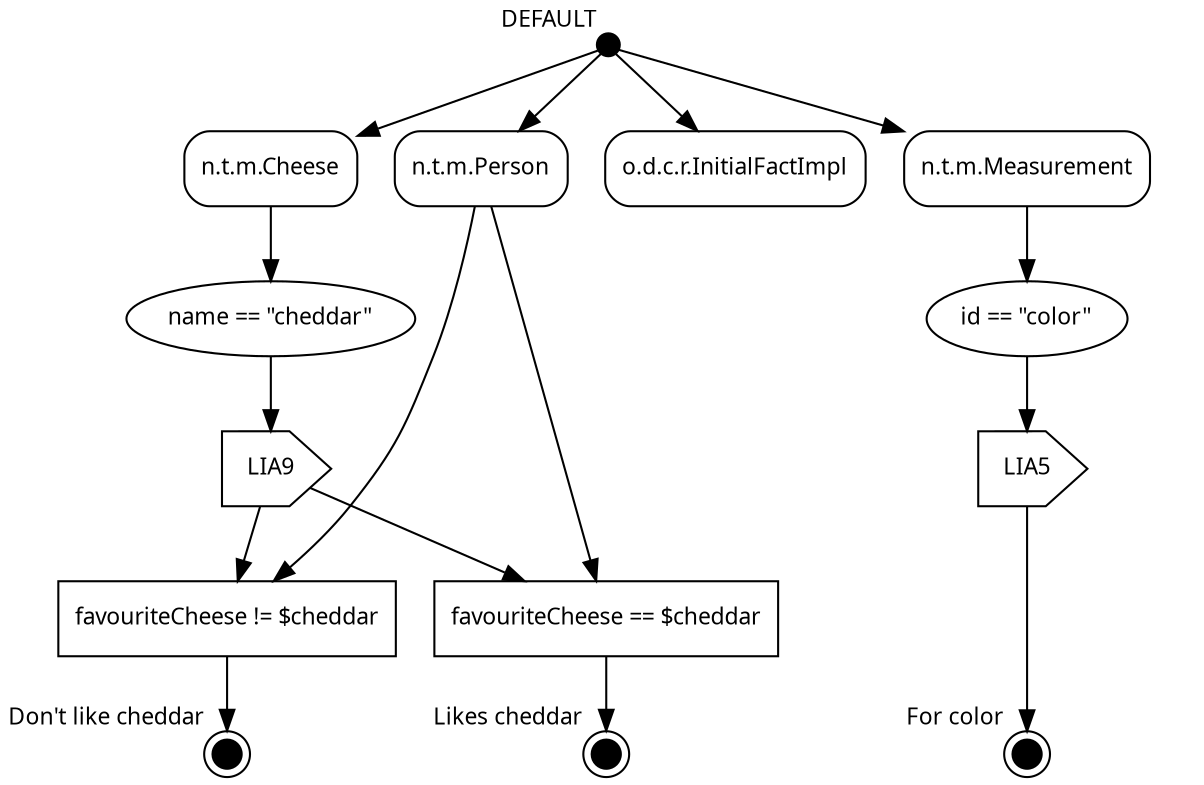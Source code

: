 digraph g {
graph [fontname = "Overpass" fontsize=11];
 node [fontname = "Overpass" fontsize=11];
 edge [fontname = "Overpass" fontsize=11];

EP1 [shape=circle width=0.15 fillcolor=black style=filled label="" xlabel="DEFAULT"] ;
OTN7 [shape=rect style=rounded label="n.t.m.Cheese"] ;
OTN2 [shape=rect style=rounded label="o.d.c.r.InitialFactImpl"] ;
OTN10 [shape=rect style=rounded label="n.t.m.Person"] ;
OTN3 [shape=rect style=rounded label="n.t.m.Measurement"] ;
AN8 [label="name == \"cheddar\""] ;
AN4 [label="id == \"color\""] ;
LIA9 [shape=house orientation=-90] ;
LIA5 [shape=house orientation=-90] ;
BN11 [shape=box label="favouriteCheese == $cheddar" href="http://drools.org"] ;
BN13 [shape=box label="favouriteCheese != $cheddar" href="http://drools.org"] ;
RTN12 [shape=doublecircle width=0.2 fillcolor=black style=filled label="" xlabel="Likes cheddar" href="http://drools.org"] ;
RTN14 [shape=doublecircle width=0.2 fillcolor=black style=filled label="" xlabel="Don't like cheddar" href="http://drools.org"] ;
RTN6 [shape=doublecircle width=0.2 fillcolor=black style=filled label="" xlabel="For color" href="http://drools.org"] ;

EP1 -> OTN7 ;
OTN7 -> AN8 ;
AN8 -> LIA9 ;
LIA9 -> BN11 ;
BN11 -> RTN12 ;
LIA9 -> BN13 ;
BN13 -> RTN14 ;
EP1 -> OTN2 ;
EP1 -> OTN10 ;
OTN10 -> BN11 ;
OTN10 -> BN13 ;
EP1 -> OTN3 ;
OTN3 -> AN4 ;
AN4 -> LIA5 ;
LIA5 -> RTN6 ;

 {rank=same; l2[style=invis, shape=point]; AN4; AN8; }
 {rank=same; l3[style=invis, shape=point]; LIA9; LIA5; }
 {rank=same; l1[style=invis, shape=point]; OTN2; OTN10; OTN3; OTN7; }
 {rank=same; l4[style=invis, shape=point]; }
 {rank=same; l5[style=invis, shape=point]; RTN14; RTN12; RTN6; }
 edge[style=invis];
 l1->l2->l3->l4->l5;
}
